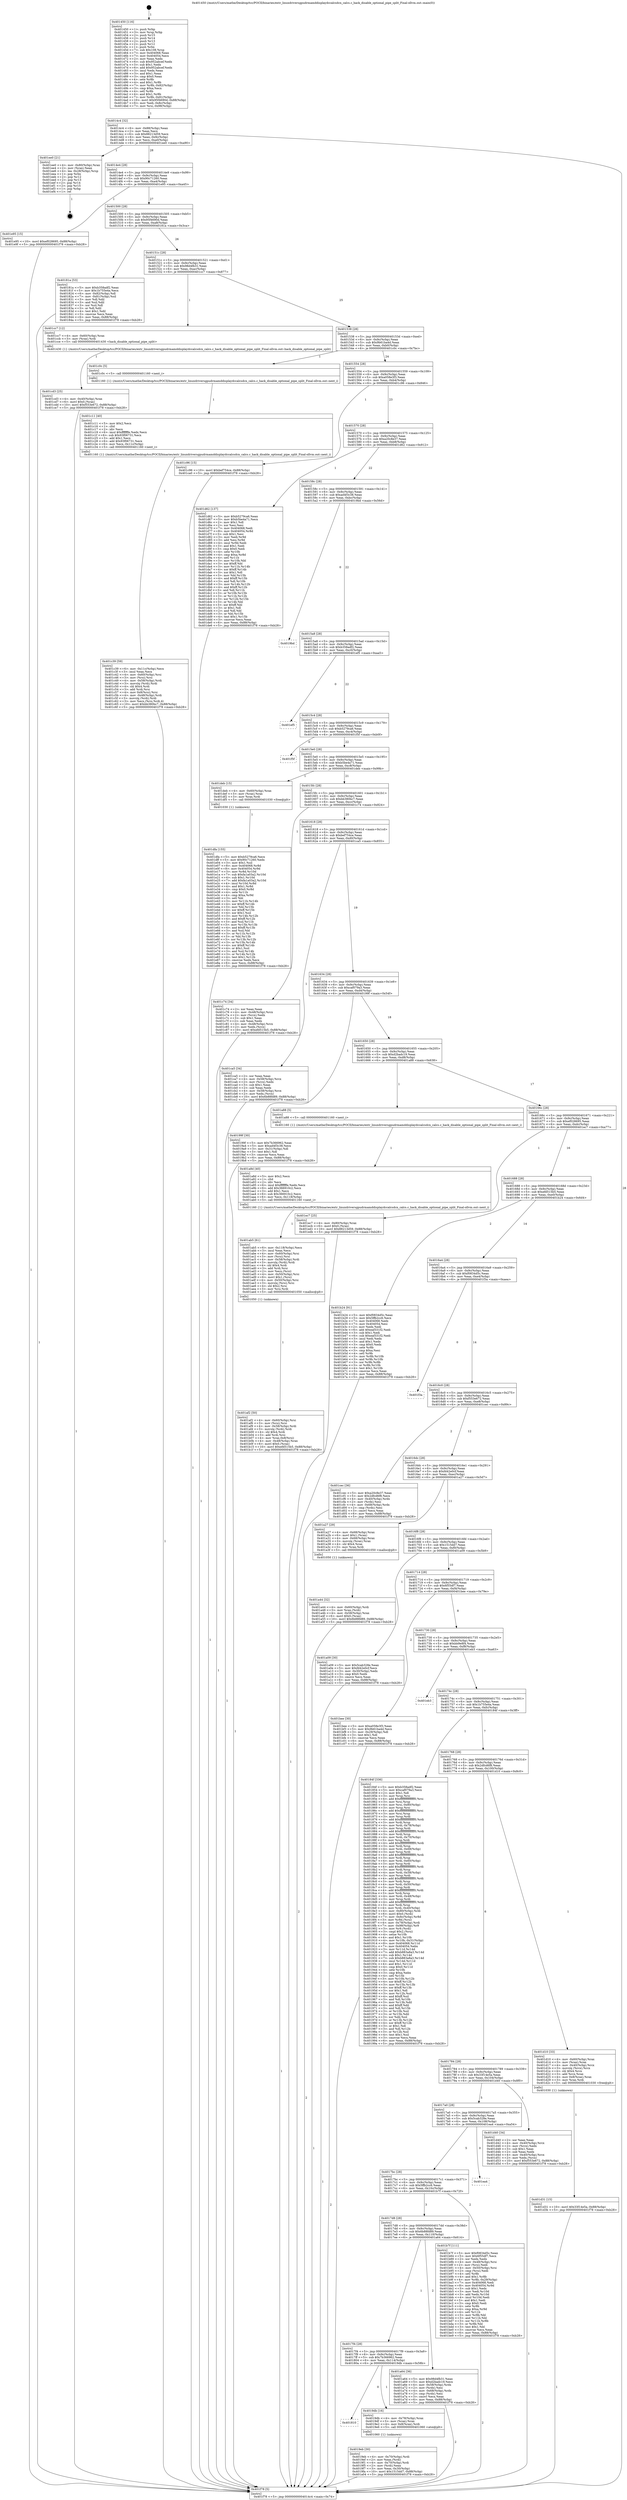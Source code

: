 digraph "0x401450" {
  label = "0x401450 (/mnt/c/Users/mathe/Desktop/tcc/POCII/binaries/extr_linuxdriversgpudrmamddisplaydccalcsdcn_calcs.c_hack_disable_optional_pipe_split_Final-ollvm.out::main(0))"
  labelloc = "t"
  node[shape=record]

  Entry [label="",width=0.3,height=0.3,shape=circle,fillcolor=black,style=filled]
  "0x4014c4" [label="{
     0x4014c4 [32]\l
     | [instrs]\l
     &nbsp;&nbsp;0x4014c4 \<+6\>: mov -0x88(%rbp),%eax\l
     &nbsp;&nbsp;0x4014ca \<+2\>: mov %eax,%ecx\l
     &nbsp;&nbsp;0x4014cc \<+6\>: sub $0x88213d59,%ecx\l
     &nbsp;&nbsp;0x4014d2 \<+6\>: mov %eax,-0x9c(%rbp)\l
     &nbsp;&nbsp;0x4014d8 \<+6\>: mov %ecx,-0xa0(%rbp)\l
     &nbsp;&nbsp;0x4014de \<+6\>: je 0000000000401ee0 \<main+0xa90\>\l
  }"]
  "0x401ee0" [label="{
     0x401ee0 [21]\l
     | [instrs]\l
     &nbsp;&nbsp;0x401ee0 \<+4\>: mov -0x80(%rbp),%rax\l
     &nbsp;&nbsp;0x401ee4 \<+2\>: mov (%rax),%eax\l
     &nbsp;&nbsp;0x401ee6 \<+4\>: lea -0x28(%rbp),%rsp\l
     &nbsp;&nbsp;0x401eea \<+1\>: pop %rbx\l
     &nbsp;&nbsp;0x401eeb \<+2\>: pop %r12\l
     &nbsp;&nbsp;0x401eed \<+2\>: pop %r13\l
     &nbsp;&nbsp;0x401eef \<+2\>: pop %r14\l
     &nbsp;&nbsp;0x401ef1 \<+2\>: pop %r15\l
     &nbsp;&nbsp;0x401ef3 \<+1\>: pop %rbp\l
     &nbsp;&nbsp;0x401ef4 \<+1\>: ret\l
  }"]
  "0x4014e4" [label="{
     0x4014e4 [28]\l
     | [instrs]\l
     &nbsp;&nbsp;0x4014e4 \<+5\>: jmp 00000000004014e9 \<main+0x99\>\l
     &nbsp;&nbsp;0x4014e9 \<+6\>: mov -0x9c(%rbp),%eax\l
     &nbsp;&nbsp;0x4014ef \<+5\>: sub $0x90c71260,%eax\l
     &nbsp;&nbsp;0x4014f4 \<+6\>: mov %eax,-0xa4(%rbp)\l
     &nbsp;&nbsp;0x4014fa \<+6\>: je 0000000000401e95 \<main+0xa45\>\l
  }"]
  Exit [label="",width=0.3,height=0.3,shape=circle,fillcolor=black,style=filled,peripheries=2]
  "0x401e95" [label="{
     0x401e95 [15]\l
     | [instrs]\l
     &nbsp;&nbsp;0x401e95 \<+10\>: movl $0xef028695,-0x88(%rbp)\l
     &nbsp;&nbsp;0x401e9f \<+5\>: jmp 0000000000401f78 \<main+0xb28\>\l
  }"]
  "0x401500" [label="{
     0x401500 [28]\l
     | [instrs]\l
     &nbsp;&nbsp;0x401500 \<+5\>: jmp 0000000000401505 \<main+0xb5\>\l
     &nbsp;&nbsp;0x401505 \<+6\>: mov -0x9c(%rbp),%eax\l
     &nbsp;&nbsp;0x40150b \<+5\>: sub $0x95f4690d,%eax\l
     &nbsp;&nbsp;0x401510 \<+6\>: mov %eax,-0xa8(%rbp)\l
     &nbsp;&nbsp;0x401516 \<+6\>: je 000000000040181a \<main+0x3ca\>\l
  }"]
  "0x401dfa" [label="{
     0x401dfa [155]\l
     | [instrs]\l
     &nbsp;&nbsp;0x401dfa \<+5\>: mov $0xb5279ca6,%ecx\l
     &nbsp;&nbsp;0x401dff \<+5\>: mov $0x90c71260,%edx\l
     &nbsp;&nbsp;0x401e04 \<+3\>: mov $0x1,%sil\l
     &nbsp;&nbsp;0x401e07 \<+8\>: mov 0x404068,%r8d\l
     &nbsp;&nbsp;0x401e0f \<+8\>: mov 0x404054,%r9d\l
     &nbsp;&nbsp;0x401e17 \<+3\>: mov %r8d,%r10d\l
     &nbsp;&nbsp;0x401e1a \<+7\>: sub $0xfa1a03a2,%r10d\l
     &nbsp;&nbsp;0x401e21 \<+4\>: sub $0x1,%r10d\l
     &nbsp;&nbsp;0x401e25 \<+7\>: add $0xfa1a03a2,%r10d\l
     &nbsp;&nbsp;0x401e2c \<+4\>: imul %r10d,%r8d\l
     &nbsp;&nbsp;0x401e30 \<+4\>: and $0x1,%r8d\l
     &nbsp;&nbsp;0x401e34 \<+4\>: cmp $0x0,%r8d\l
     &nbsp;&nbsp;0x401e38 \<+4\>: sete %r11b\l
     &nbsp;&nbsp;0x401e3c \<+4\>: cmp $0xa,%r9d\l
     &nbsp;&nbsp;0x401e40 \<+3\>: setl %bl\l
     &nbsp;&nbsp;0x401e43 \<+3\>: mov %r11b,%r14b\l
     &nbsp;&nbsp;0x401e46 \<+4\>: xor $0xff,%r14b\l
     &nbsp;&nbsp;0x401e4a \<+3\>: mov %bl,%r15b\l
     &nbsp;&nbsp;0x401e4d \<+4\>: xor $0xff,%r15b\l
     &nbsp;&nbsp;0x401e51 \<+4\>: xor $0x1,%sil\l
     &nbsp;&nbsp;0x401e55 \<+3\>: mov %r14b,%r12b\l
     &nbsp;&nbsp;0x401e58 \<+4\>: and $0xff,%r12b\l
     &nbsp;&nbsp;0x401e5c \<+3\>: and %sil,%r11b\l
     &nbsp;&nbsp;0x401e5f \<+3\>: mov %r15b,%r13b\l
     &nbsp;&nbsp;0x401e62 \<+4\>: and $0xff,%r13b\l
     &nbsp;&nbsp;0x401e66 \<+3\>: and %sil,%bl\l
     &nbsp;&nbsp;0x401e69 \<+3\>: or %r11b,%r12b\l
     &nbsp;&nbsp;0x401e6c \<+3\>: or %bl,%r13b\l
     &nbsp;&nbsp;0x401e6f \<+3\>: xor %r13b,%r12b\l
     &nbsp;&nbsp;0x401e72 \<+3\>: or %r15b,%r14b\l
     &nbsp;&nbsp;0x401e75 \<+4\>: xor $0xff,%r14b\l
     &nbsp;&nbsp;0x401e79 \<+4\>: or $0x1,%sil\l
     &nbsp;&nbsp;0x401e7d \<+3\>: and %sil,%r14b\l
     &nbsp;&nbsp;0x401e80 \<+3\>: or %r14b,%r12b\l
     &nbsp;&nbsp;0x401e83 \<+4\>: test $0x1,%r12b\l
     &nbsp;&nbsp;0x401e87 \<+3\>: cmovne %edx,%ecx\l
     &nbsp;&nbsp;0x401e8a \<+6\>: mov %ecx,-0x88(%rbp)\l
     &nbsp;&nbsp;0x401e90 \<+5\>: jmp 0000000000401f78 \<main+0xb28\>\l
  }"]
  "0x40181a" [label="{
     0x40181a [53]\l
     | [instrs]\l
     &nbsp;&nbsp;0x40181a \<+5\>: mov $0xb358adf2,%eax\l
     &nbsp;&nbsp;0x40181f \<+5\>: mov $0x1b755e4a,%ecx\l
     &nbsp;&nbsp;0x401824 \<+6\>: mov -0x82(%rbp),%dl\l
     &nbsp;&nbsp;0x40182a \<+7\>: mov -0x81(%rbp),%sil\l
     &nbsp;&nbsp;0x401831 \<+3\>: mov %dl,%dil\l
     &nbsp;&nbsp;0x401834 \<+3\>: and %sil,%dil\l
     &nbsp;&nbsp;0x401837 \<+3\>: xor %sil,%dl\l
     &nbsp;&nbsp;0x40183a \<+3\>: or %dl,%dil\l
     &nbsp;&nbsp;0x40183d \<+4\>: test $0x1,%dil\l
     &nbsp;&nbsp;0x401841 \<+3\>: cmovne %ecx,%eax\l
     &nbsp;&nbsp;0x401844 \<+6\>: mov %eax,-0x88(%rbp)\l
     &nbsp;&nbsp;0x40184a \<+5\>: jmp 0000000000401f78 \<main+0xb28\>\l
  }"]
  "0x40151c" [label="{
     0x40151c [28]\l
     | [instrs]\l
     &nbsp;&nbsp;0x40151c \<+5\>: jmp 0000000000401521 \<main+0xd1\>\l
     &nbsp;&nbsp;0x401521 \<+6\>: mov -0x9c(%rbp),%eax\l
     &nbsp;&nbsp;0x401527 \<+5\>: sub $0x98d4fb31,%eax\l
     &nbsp;&nbsp;0x40152c \<+6\>: mov %eax,-0xac(%rbp)\l
     &nbsp;&nbsp;0x401532 \<+6\>: je 0000000000401cc7 \<main+0x877\>\l
  }"]
  "0x401f78" [label="{
     0x401f78 [5]\l
     | [instrs]\l
     &nbsp;&nbsp;0x401f78 \<+5\>: jmp 00000000004014c4 \<main+0x74\>\l
  }"]
  "0x401450" [label="{
     0x401450 [116]\l
     | [instrs]\l
     &nbsp;&nbsp;0x401450 \<+1\>: push %rbp\l
     &nbsp;&nbsp;0x401451 \<+3\>: mov %rsp,%rbp\l
     &nbsp;&nbsp;0x401454 \<+2\>: push %r15\l
     &nbsp;&nbsp;0x401456 \<+2\>: push %r14\l
     &nbsp;&nbsp;0x401458 \<+2\>: push %r13\l
     &nbsp;&nbsp;0x40145a \<+2\>: push %r12\l
     &nbsp;&nbsp;0x40145c \<+1\>: push %rbx\l
     &nbsp;&nbsp;0x40145d \<+7\>: sub $0x108,%rsp\l
     &nbsp;&nbsp;0x401464 \<+7\>: mov 0x404068,%eax\l
     &nbsp;&nbsp;0x40146b \<+7\>: mov 0x404054,%ecx\l
     &nbsp;&nbsp;0x401472 \<+2\>: mov %eax,%edx\l
     &nbsp;&nbsp;0x401474 \<+6\>: sub $0x952abcef,%edx\l
     &nbsp;&nbsp;0x40147a \<+3\>: sub $0x1,%edx\l
     &nbsp;&nbsp;0x40147d \<+6\>: add $0x952abcef,%edx\l
     &nbsp;&nbsp;0x401483 \<+3\>: imul %edx,%eax\l
     &nbsp;&nbsp;0x401486 \<+3\>: and $0x1,%eax\l
     &nbsp;&nbsp;0x401489 \<+3\>: cmp $0x0,%eax\l
     &nbsp;&nbsp;0x40148c \<+4\>: sete %r8b\l
     &nbsp;&nbsp;0x401490 \<+4\>: and $0x1,%r8b\l
     &nbsp;&nbsp;0x401494 \<+7\>: mov %r8b,-0x82(%rbp)\l
     &nbsp;&nbsp;0x40149b \<+3\>: cmp $0xa,%ecx\l
     &nbsp;&nbsp;0x40149e \<+4\>: setl %r8b\l
     &nbsp;&nbsp;0x4014a2 \<+4\>: and $0x1,%r8b\l
     &nbsp;&nbsp;0x4014a6 \<+7\>: mov %r8b,-0x81(%rbp)\l
     &nbsp;&nbsp;0x4014ad \<+10\>: movl $0x95f4690d,-0x88(%rbp)\l
     &nbsp;&nbsp;0x4014b7 \<+6\>: mov %edi,-0x8c(%rbp)\l
     &nbsp;&nbsp;0x4014bd \<+7\>: mov %rsi,-0x98(%rbp)\l
  }"]
  "0x401d31" [label="{
     0x401d31 [15]\l
     | [instrs]\l
     &nbsp;&nbsp;0x401d31 \<+10\>: movl $0x33f14e5a,-0x88(%rbp)\l
     &nbsp;&nbsp;0x401d3b \<+5\>: jmp 0000000000401f78 \<main+0xb28\>\l
  }"]
  "0x401cc7" [label="{
     0x401cc7 [12]\l
     | [instrs]\l
     &nbsp;&nbsp;0x401cc7 \<+4\>: mov -0x60(%rbp),%rax\l
     &nbsp;&nbsp;0x401ccb \<+3\>: mov (%rax),%rdi\l
     &nbsp;&nbsp;0x401cce \<+5\>: call 0000000000401430 \<hack_disable_optional_pipe_split\>\l
     | [calls]\l
     &nbsp;&nbsp;0x401430 \{1\} (/mnt/c/Users/mathe/Desktop/tcc/POCII/binaries/extr_linuxdriversgpudrmamddisplaydccalcsdcn_calcs.c_hack_disable_optional_pipe_split_Final-ollvm.out::hack_disable_optional_pipe_split)\l
  }"]
  "0x401538" [label="{
     0x401538 [28]\l
     | [instrs]\l
     &nbsp;&nbsp;0x401538 \<+5\>: jmp 000000000040153d \<main+0xed\>\l
     &nbsp;&nbsp;0x40153d \<+6\>: mov -0x9c(%rbp),%eax\l
     &nbsp;&nbsp;0x401543 \<+5\>: sub $0x9b61ba4d,%eax\l
     &nbsp;&nbsp;0x401548 \<+6\>: mov %eax,-0xb0(%rbp)\l
     &nbsp;&nbsp;0x40154e \<+6\>: je 0000000000401c0c \<main+0x7bc\>\l
  }"]
  "0x401cd3" [label="{
     0x401cd3 [25]\l
     | [instrs]\l
     &nbsp;&nbsp;0x401cd3 \<+4\>: mov -0x40(%rbp),%rax\l
     &nbsp;&nbsp;0x401cd7 \<+6\>: movl $0x0,(%rax)\l
     &nbsp;&nbsp;0x401cdd \<+10\>: movl $0xf553e672,-0x88(%rbp)\l
     &nbsp;&nbsp;0x401ce7 \<+5\>: jmp 0000000000401f78 \<main+0xb28\>\l
  }"]
  "0x401c0c" [label="{
     0x401c0c [5]\l
     | [instrs]\l
     &nbsp;&nbsp;0x401c0c \<+5\>: call 0000000000401160 \<next_i\>\l
     | [calls]\l
     &nbsp;&nbsp;0x401160 \{1\} (/mnt/c/Users/mathe/Desktop/tcc/POCII/binaries/extr_linuxdriversgpudrmamddisplaydccalcsdcn_calcs.c_hack_disable_optional_pipe_split_Final-ollvm.out::next_i)\l
  }"]
  "0x401554" [label="{
     0x401554 [28]\l
     | [instrs]\l
     &nbsp;&nbsp;0x401554 \<+5\>: jmp 0000000000401559 \<main+0x109\>\l
     &nbsp;&nbsp;0x401559 \<+6\>: mov -0x9c(%rbp),%eax\l
     &nbsp;&nbsp;0x40155f \<+5\>: sub $0xa058e3f3,%eax\l
     &nbsp;&nbsp;0x401564 \<+6\>: mov %eax,-0xb4(%rbp)\l
     &nbsp;&nbsp;0x40156a \<+6\>: je 0000000000401c96 \<main+0x846\>\l
  }"]
  "0x401c39" [label="{
     0x401c39 [59]\l
     | [instrs]\l
     &nbsp;&nbsp;0x401c39 \<+6\>: mov -0x11c(%rbp),%ecx\l
     &nbsp;&nbsp;0x401c3f \<+3\>: imul %eax,%ecx\l
     &nbsp;&nbsp;0x401c42 \<+4\>: mov -0x60(%rbp),%rsi\l
     &nbsp;&nbsp;0x401c46 \<+3\>: mov (%rsi),%rsi\l
     &nbsp;&nbsp;0x401c49 \<+4\>: mov -0x58(%rbp),%rdi\l
     &nbsp;&nbsp;0x401c4d \<+3\>: movslq (%rdi),%rdi\l
     &nbsp;&nbsp;0x401c50 \<+4\>: shl $0x4,%rdi\l
     &nbsp;&nbsp;0x401c54 \<+3\>: add %rdi,%rsi\l
     &nbsp;&nbsp;0x401c57 \<+4\>: mov 0x8(%rsi),%rsi\l
     &nbsp;&nbsp;0x401c5b \<+4\>: mov -0x48(%rbp),%rdi\l
     &nbsp;&nbsp;0x401c5f \<+3\>: movslq (%rdi),%rdi\l
     &nbsp;&nbsp;0x401c62 \<+3\>: mov %ecx,(%rsi,%rdi,4)\l
     &nbsp;&nbsp;0x401c65 \<+10\>: movl $0xbb380bc7,-0x88(%rbp)\l
     &nbsp;&nbsp;0x401c6f \<+5\>: jmp 0000000000401f78 \<main+0xb28\>\l
  }"]
  "0x401c96" [label="{
     0x401c96 [15]\l
     | [instrs]\l
     &nbsp;&nbsp;0x401c96 \<+10\>: movl $0xbef754ce,-0x88(%rbp)\l
     &nbsp;&nbsp;0x401ca0 \<+5\>: jmp 0000000000401f78 \<main+0xb28\>\l
  }"]
  "0x401570" [label="{
     0x401570 [28]\l
     | [instrs]\l
     &nbsp;&nbsp;0x401570 \<+5\>: jmp 0000000000401575 \<main+0x125\>\l
     &nbsp;&nbsp;0x401575 \<+6\>: mov -0x9c(%rbp),%eax\l
     &nbsp;&nbsp;0x40157b \<+5\>: sub $0xa20c8e37,%eax\l
     &nbsp;&nbsp;0x401580 \<+6\>: mov %eax,-0xb8(%rbp)\l
     &nbsp;&nbsp;0x401586 \<+6\>: je 0000000000401d62 \<main+0x912\>\l
  }"]
  "0x401c11" [label="{
     0x401c11 [40]\l
     | [instrs]\l
     &nbsp;&nbsp;0x401c11 \<+5\>: mov $0x2,%ecx\l
     &nbsp;&nbsp;0x401c16 \<+1\>: cltd\l
     &nbsp;&nbsp;0x401c17 \<+2\>: idiv %ecx\l
     &nbsp;&nbsp;0x401c19 \<+6\>: imul $0xfffffffe,%edx,%ecx\l
     &nbsp;&nbsp;0x401c1f \<+6\>: sub $0x93f06731,%ecx\l
     &nbsp;&nbsp;0x401c25 \<+3\>: add $0x1,%ecx\l
     &nbsp;&nbsp;0x401c28 \<+6\>: add $0x93f06731,%ecx\l
     &nbsp;&nbsp;0x401c2e \<+6\>: mov %ecx,-0x11c(%rbp)\l
     &nbsp;&nbsp;0x401c34 \<+5\>: call 0000000000401160 \<next_i\>\l
     | [calls]\l
     &nbsp;&nbsp;0x401160 \{1\} (/mnt/c/Users/mathe/Desktop/tcc/POCII/binaries/extr_linuxdriversgpudrmamddisplaydccalcsdcn_calcs.c_hack_disable_optional_pipe_split_Final-ollvm.out::next_i)\l
  }"]
  "0x401d62" [label="{
     0x401d62 [137]\l
     | [instrs]\l
     &nbsp;&nbsp;0x401d62 \<+5\>: mov $0xb5279ca6,%eax\l
     &nbsp;&nbsp;0x401d67 \<+5\>: mov $0xb5be4a71,%ecx\l
     &nbsp;&nbsp;0x401d6c \<+2\>: mov $0x1,%dl\l
     &nbsp;&nbsp;0x401d6e \<+2\>: xor %esi,%esi\l
     &nbsp;&nbsp;0x401d70 \<+7\>: mov 0x404068,%edi\l
     &nbsp;&nbsp;0x401d77 \<+8\>: mov 0x404054,%r8d\l
     &nbsp;&nbsp;0x401d7f \<+3\>: sub $0x1,%esi\l
     &nbsp;&nbsp;0x401d82 \<+3\>: mov %edi,%r9d\l
     &nbsp;&nbsp;0x401d85 \<+3\>: add %esi,%r9d\l
     &nbsp;&nbsp;0x401d88 \<+4\>: imul %r9d,%edi\l
     &nbsp;&nbsp;0x401d8c \<+3\>: and $0x1,%edi\l
     &nbsp;&nbsp;0x401d8f \<+3\>: cmp $0x0,%edi\l
     &nbsp;&nbsp;0x401d92 \<+4\>: sete %r10b\l
     &nbsp;&nbsp;0x401d96 \<+4\>: cmp $0xa,%r8d\l
     &nbsp;&nbsp;0x401d9a \<+4\>: setl %r11b\l
     &nbsp;&nbsp;0x401d9e \<+3\>: mov %r10b,%bl\l
     &nbsp;&nbsp;0x401da1 \<+3\>: xor $0xff,%bl\l
     &nbsp;&nbsp;0x401da4 \<+3\>: mov %r11b,%r14b\l
     &nbsp;&nbsp;0x401da7 \<+4\>: xor $0xff,%r14b\l
     &nbsp;&nbsp;0x401dab \<+3\>: xor $0x1,%dl\l
     &nbsp;&nbsp;0x401dae \<+3\>: mov %bl,%r15b\l
     &nbsp;&nbsp;0x401db1 \<+4\>: and $0xff,%r15b\l
     &nbsp;&nbsp;0x401db5 \<+3\>: and %dl,%r10b\l
     &nbsp;&nbsp;0x401db8 \<+3\>: mov %r14b,%r12b\l
     &nbsp;&nbsp;0x401dbb \<+4\>: and $0xff,%r12b\l
     &nbsp;&nbsp;0x401dbf \<+3\>: and %dl,%r11b\l
     &nbsp;&nbsp;0x401dc2 \<+3\>: or %r10b,%r15b\l
     &nbsp;&nbsp;0x401dc5 \<+3\>: or %r11b,%r12b\l
     &nbsp;&nbsp;0x401dc8 \<+3\>: xor %r12b,%r15b\l
     &nbsp;&nbsp;0x401dcb \<+3\>: or %r14b,%bl\l
     &nbsp;&nbsp;0x401dce \<+3\>: xor $0xff,%bl\l
     &nbsp;&nbsp;0x401dd1 \<+3\>: or $0x1,%dl\l
     &nbsp;&nbsp;0x401dd4 \<+2\>: and %dl,%bl\l
     &nbsp;&nbsp;0x401dd6 \<+3\>: or %bl,%r15b\l
     &nbsp;&nbsp;0x401dd9 \<+4\>: test $0x1,%r15b\l
     &nbsp;&nbsp;0x401ddd \<+3\>: cmovne %ecx,%eax\l
     &nbsp;&nbsp;0x401de0 \<+6\>: mov %eax,-0x88(%rbp)\l
     &nbsp;&nbsp;0x401de6 \<+5\>: jmp 0000000000401f78 \<main+0xb28\>\l
  }"]
  "0x40158c" [label="{
     0x40158c [28]\l
     | [instrs]\l
     &nbsp;&nbsp;0x40158c \<+5\>: jmp 0000000000401591 \<main+0x141\>\l
     &nbsp;&nbsp;0x401591 \<+6\>: mov -0x9c(%rbp),%eax\l
     &nbsp;&nbsp;0x401597 \<+5\>: sub $0xad4f3c38,%eax\l
     &nbsp;&nbsp;0x40159c \<+6\>: mov %eax,-0xbc(%rbp)\l
     &nbsp;&nbsp;0x4015a2 \<+6\>: je 00000000004019bd \<main+0x56d\>\l
  }"]
  "0x401af2" [label="{
     0x401af2 [50]\l
     | [instrs]\l
     &nbsp;&nbsp;0x401af2 \<+4\>: mov -0x60(%rbp),%rsi\l
     &nbsp;&nbsp;0x401af6 \<+3\>: mov (%rsi),%rsi\l
     &nbsp;&nbsp;0x401af9 \<+4\>: mov -0x58(%rbp),%rdi\l
     &nbsp;&nbsp;0x401afd \<+3\>: movslq (%rdi),%rdi\l
     &nbsp;&nbsp;0x401b00 \<+4\>: shl $0x4,%rdi\l
     &nbsp;&nbsp;0x401b04 \<+3\>: add %rdi,%rsi\l
     &nbsp;&nbsp;0x401b07 \<+4\>: mov %rax,0x8(%rsi)\l
     &nbsp;&nbsp;0x401b0b \<+4\>: mov -0x48(%rbp),%rax\l
     &nbsp;&nbsp;0x401b0f \<+6\>: movl $0x0,(%rax)\l
     &nbsp;&nbsp;0x401b15 \<+10\>: movl $0xefd515b5,-0x88(%rbp)\l
     &nbsp;&nbsp;0x401b1f \<+5\>: jmp 0000000000401f78 \<main+0xb28\>\l
  }"]
  "0x4019bd" [label="{
     0x4019bd\l
  }", style=dashed]
  "0x4015a8" [label="{
     0x4015a8 [28]\l
     | [instrs]\l
     &nbsp;&nbsp;0x4015a8 \<+5\>: jmp 00000000004015ad \<main+0x15d\>\l
     &nbsp;&nbsp;0x4015ad \<+6\>: mov -0x9c(%rbp),%eax\l
     &nbsp;&nbsp;0x4015b3 \<+5\>: sub $0xb358adf2,%eax\l
     &nbsp;&nbsp;0x4015b8 \<+6\>: mov %eax,-0xc0(%rbp)\l
     &nbsp;&nbsp;0x4015be \<+6\>: je 0000000000401ef5 \<main+0xaa5\>\l
  }"]
  "0x401ab5" [label="{
     0x401ab5 [61]\l
     | [instrs]\l
     &nbsp;&nbsp;0x401ab5 \<+6\>: mov -0x118(%rbp),%ecx\l
     &nbsp;&nbsp;0x401abb \<+3\>: imul %eax,%ecx\l
     &nbsp;&nbsp;0x401abe \<+4\>: mov -0x60(%rbp),%rsi\l
     &nbsp;&nbsp;0x401ac2 \<+3\>: mov (%rsi),%rsi\l
     &nbsp;&nbsp;0x401ac5 \<+4\>: mov -0x58(%rbp),%rdi\l
     &nbsp;&nbsp;0x401ac9 \<+3\>: movslq (%rdi),%rdi\l
     &nbsp;&nbsp;0x401acc \<+4\>: shl $0x4,%rdi\l
     &nbsp;&nbsp;0x401ad0 \<+3\>: add %rdi,%rsi\l
     &nbsp;&nbsp;0x401ad3 \<+2\>: mov %ecx,(%rsi)\l
     &nbsp;&nbsp;0x401ad5 \<+4\>: mov -0x50(%rbp),%rsi\l
     &nbsp;&nbsp;0x401ad9 \<+6\>: movl $0x1,(%rsi)\l
     &nbsp;&nbsp;0x401adf \<+4\>: mov -0x50(%rbp),%rsi\l
     &nbsp;&nbsp;0x401ae3 \<+3\>: movslq (%rsi),%rsi\l
     &nbsp;&nbsp;0x401ae6 \<+4\>: shl $0x2,%rsi\l
     &nbsp;&nbsp;0x401aea \<+3\>: mov %rsi,%rdi\l
     &nbsp;&nbsp;0x401aed \<+5\>: call 0000000000401050 \<malloc@plt\>\l
     | [calls]\l
     &nbsp;&nbsp;0x401050 \{1\} (unknown)\l
  }"]
  "0x401ef5" [label="{
     0x401ef5\l
  }", style=dashed]
  "0x4015c4" [label="{
     0x4015c4 [28]\l
     | [instrs]\l
     &nbsp;&nbsp;0x4015c4 \<+5\>: jmp 00000000004015c9 \<main+0x179\>\l
     &nbsp;&nbsp;0x4015c9 \<+6\>: mov -0x9c(%rbp),%eax\l
     &nbsp;&nbsp;0x4015cf \<+5\>: sub $0xb5279ca6,%eax\l
     &nbsp;&nbsp;0x4015d4 \<+6\>: mov %eax,-0xc4(%rbp)\l
     &nbsp;&nbsp;0x4015da \<+6\>: je 0000000000401f5f \<main+0xb0f\>\l
  }"]
  "0x401a8d" [label="{
     0x401a8d [40]\l
     | [instrs]\l
     &nbsp;&nbsp;0x401a8d \<+5\>: mov $0x2,%ecx\l
     &nbsp;&nbsp;0x401a92 \<+1\>: cltd\l
     &nbsp;&nbsp;0x401a93 \<+2\>: idiv %ecx\l
     &nbsp;&nbsp;0x401a95 \<+6\>: imul $0xfffffffe,%edx,%ecx\l
     &nbsp;&nbsp;0x401a9b \<+6\>: add $0x366910c2,%ecx\l
     &nbsp;&nbsp;0x401aa1 \<+3\>: add $0x1,%ecx\l
     &nbsp;&nbsp;0x401aa4 \<+6\>: sub $0x366910c2,%ecx\l
     &nbsp;&nbsp;0x401aaa \<+6\>: mov %ecx,-0x118(%rbp)\l
     &nbsp;&nbsp;0x401ab0 \<+5\>: call 0000000000401160 \<next_i\>\l
     | [calls]\l
     &nbsp;&nbsp;0x401160 \{1\} (/mnt/c/Users/mathe/Desktop/tcc/POCII/binaries/extr_linuxdriversgpudrmamddisplaydccalcsdcn_calcs.c_hack_disable_optional_pipe_split_Final-ollvm.out::next_i)\l
  }"]
  "0x401f5f" [label="{
     0x401f5f\l
  }", style=dashed]
  "0x4015e0" [label="{
     0x4015e0 [28]\l
     | [instrs]\l
     &nbsp;&nbsp;0x4015e0 \<+5\>: jmp 00000000004015e5 \<main+0x195\>\l
     &nbsp;&nbsp;0x4015e5 \<+6\>: mov -0x9c(%rbp),%eax\l
     &nbsp;&nbsp;0x4015eb \<+5\>: sub $0xb5be4a71,%eax\l
     &nbsp;&nbsp;0x4015f0 \<+6\>: mov %eax,-0xc8(%rbp)\l
     &nbsp;&nbsp;0x4015f6 \<+6\>: je 0000000000401deb \<main+0x99b\>\l
  }"]
  "0x401a44" [label="{
     0x401a44 [32]\l
     | [instrs]\l
     &nbsp;&nbsp;0x401a44 \<+4\>: mov -0x60(%rbp),%rdi\l
     &nbsp;&nbsp;0x401a48 \<+3\>: mov %rax,(%rdi)\l
     &nbsp;&nbsp;0x401a4b \<+4\>: mov -0x58(%rbp),%rax\l
     &nbsp;&nbsp;0x401a4f \<+6\>: movl $0x0,(%rax)\l
     &nbsp;&nbsp;0x401a55 \<+10\>: movl $0x6b88fd89,-0x88(%rbp)\l
     &nbsp;&nbsp;0x401a5f \<+5\>: jmp 0000000000401f78 \<main+0xb28\>\l
  }"]
  "0x401deb" [label="{
     0x401deb [15]\l
     | [instrs]\l
     &nbsp;&nbsp;0x401deb \<+4\>: mov -0x60(%rbp),%rax\l
     &nbsp;&nbsp;0x401def \<+3\>: mov (%rax),%rax\l
     &nbsp;&nbsp;0x401df2 \<+3\>: mov %rax,%rdi\l
     &nbsp;&nbsp;0x401df5 \<+5\>: call 0000000000401030 \<free@plt\>\l
     | [calls]\l
     &nbsp;&nbsp;0x401030 \{1\} (unknown)\l
  }"]
  "0x4015fc" [label="{
     0x4015fc [28]\l
     | [instrs]\l
     &nbsp;&nbsp;0x4015fc \<+5\>: jmp 0000000000401601 \<main+0x1b1\>\l
     &nbsp;&nbsp;0x401601 \<+6\>: mov -0x9c(%rbp),%eax\l
     &nbsp;&nbsp;0x401607 \<+5\>: sub $0xbb380bc7,%eax\l
     &nbsp;&nbsp;0x40160c \<+6\>: mov %eax,-0xcc(%rbp)\l
     &nbsp;&nbsp;0x401612 \<+6\>: je 0000000000401c74 \<main+0x824\>\l
  }"]
  "0x4019eb" [label="{
     0x4019eb [30]\l
     | [instrs]\l
     &nbsp;&nbsp;0x4019eb \<+4\>: mov -0x70(%rbp),%rdi\l
     &nbsp;&nbsp;0x4019ef \<+2\>: mov %eax,(%rdi)\l
     &nbsp;&nbsp;0x4019f1 \<+4\>: mov -0x70(%rbp),%rdi\l
     &nbsp;&nbsp;0x4019f5 \<+2\>: mov (%rdi),%eax\l
     &nbsp;&nbsp;0x4019f7 \<+3\>: mov %eax,-0x30(%rbp)\l
     &nbsp;&nbsp;0x4019fa \<+10\>: movl $0x1515dd7,-0x88(%rbp)\l
     &nbsp;&nbsp;0x401a04 \<+5\>: jmp 0000000000401f78 \<main+0xb28\>\l
  }"]
  "0x401c74" [label="{
     0x401c74 [34]\l
     | [instrs]\l
     &nbsp;&nbsp;0x401c74 \<+2\>: xor %eax,%eax\l
     &nbsp;&nbsp;0x401c76 \<+4\>: mov -0x48(%rbp),%rcx\l
     &nbsp;&nbsp;0x401c7a \<+2\>: mov (%rcx),%edx\l
     &nbsp;&nbsp;0x401c7c \<+3\>: sub $0x1,%eax\l
     &nbsp;&nbsp;0x401c7f \<+2\>: sub %eax,%edx\l
     &nbsp;&nbsp;0x401c81 \<+4\>: mov -0x48(%rbp),%rcx\l
     &nbsp;&nbsp;0x401c85 \<+2\>: mov %edx,(%rcx)\l
     &nbsp;&nbsp;0x401c87 \<+10\>: movl $0xefd515b5,-0x88(%rbp)\l
     &nbsp;&nbsp;0x401c91 \<+5\>: jmp 0000000000401f78 \<main+0xb28\>\l
  }"]
  "0x401618" [label="{
     0x401618 [28]\l
     | [instrs]\l
     &nbsp;&nbsp;0x401618 \<+5\>: jmp 000000000040161d \<main+0x1cd\>\l
     &nbsp;&nbsp;0x40161d \<+6\>: mov -0x9c(%rbp),%eax\l
     &nbsp;&nbsp;0x401623 \<+5\>: sub $0xbef754ce,%eax\l
     &nbsp;&nbsp;0x401628 \<+6\>: mov %eax,-0xd0(%rbp)\l
     &nbsp;&nbsp;0x40162e \<+6\>: je 0000000000401ca5 \<main+0x855\>\l
  }"]
  "0x401810" [label="{
     0x401810\l
  }", style=dashed]
  "0x401ca5" [label="{
     0x401ca5 [34]\l
     | [instrs]\l
     &nbsp;&nbsp;0x401ca5 \<+2\>: xor %eax,%eax\l
     &nbsp;&nbsp;0x401ca7 \<+4\>: mov -0x58(%rbp),%rcx\l
     &nbsp;&nbsp;0x401cab \<+2\>: mov (%rcx),%edx\l
     &nbsp;&nbsp;0x401cad \<+3\>: sub $0x1,%eax\l
     &nbsp;&nbsp;0x401cb0 \<+2\>: sub %eax,%edx\l
     &nbsp;&nbsp;0x401cb2 \<+4\>: mov -0x58(%rbp),%rcx\l
     &nbsp;&nbsp;0x401cb6 \<+2\>: mov %edx,(%rcx)\l
     &nbsp;&nbsp;0x401cb8 \<+10\>: movl $0x6b88fd89,-0x88(%rbp)\l
     &nbsp;&nbsp;0x401cc2 \<+5\>: jmp 0000000000401f78 \<main+0xb28\>\l
  }"]
  "0x401634" [label="{
     0x401634 [28]\l
     | [instrs]\l
     &nbsp;&nbsp;0x401634 \<+5\>: jmp 0000000000401639 \<main+0x1e9\>\l
     &nbsp;&nbsp;0x401639 \<+6\>: mov -0x9c(%rbp),%eax\l
     &nbsp;&nbsp;0x40163f \<+5\>: sub $0xcaf079a3,%eax\l
     &nbsp;&nbsp;0x401644 \<+6\>: mov %eax,-0xd4(%rbp)\l
     &nbsp;&nbsp;0x40164a \<+6\>: je 000000000040199f \<main+0x54f\>\l
  }"]
  "0x4019db" [label="{
     0x4019db [16]\l
     | [instrs]\l
     &nbsp;&nbsp;0x4019db \<+4\>: mov -0x78(%rbp),%rax\l
     &nbsp;&nbsp;0x4019df \<+3\>: mov (%rax),%rax\l
     &nbsp;&nbsp;0x4019e2 \<+4\>: mov 0x8(%rax),%rdi\l
     &nbsp;&nbsp;0x4019e6 \<+5\>: call 0000000000401060 \<atoi@plt\>\l
     | [calls]\l
     &nbsp;&nbsp;0x401060 \{1\} (unknown)\l
  }"]
  "0x40199f" [label="{
     0x40199f [30]\l
     | [instrs]\l
     &nbsp;&nbsp;0x40199f \<+5\>: mov $0x7b366962,%eax\l
     &nbsp;&nbsp;0x4019a4 \<+5\>: mov $0xad4f3c38,%ecx\l
     &nbsp;&nbsp;0x4019a9 \<+3\>: mov -0x31(%rbp),%dl\l
     &nbsp;&nbsp;0x4019ac \<+3\>: test $0x1,%dl\l
     &nbsp;&nbsp;0x4019af \<+3\>: cmovne %ecx,%eax\l
     &nbsp;&nbsp;0x4019b2 \<+6\>: mov %eax,-0x88(%rbp)\l
     &nbsp;&nbsp;0x4019b8 \<+5\>: jmp 0000000000401f78 \<main+0xb28\>\l
  }"]
  "0x401650" [label="{
     0x401650 [28]\l
     | [instrs]\l
     &nbsp;&nbsp;0x401650 \<+5\>: jmp 0000000000401655 \<main+0x205\>\l
     &nbsp;&nbsp;0x401655 \<+6\>: mov -0x9c(%rbp),%eax\l
     &nbsp;&nbsp;0x40165b \<+5\>: sub $0xd2badc19,%eax\l
     &nbsp;&nbsp;0x401660 \<+6\>: mov %eax,-0xd8(%rbp)\l
     &nbsp;&nbsp;0x401666 \<+6\>: je 0000000000401a88 \<main+0x638\>\l
  }"]
  "0x4017f4" [label="{
     0x4017f4 [28]\l
     | [instrs]\l
     &nbsp;&nbsp;0x4017f4 \<+5\>: jmp 00000000004017f9 \<main+0x3a9\>\l
     &nbsp;&nbsp;0x4017f9 \<+6\>: mov -0x9c(%rbp),%eax\l
     &nbsp;&nbsp;0x4017ff \<+5\>: sub $0x7b366962,%eax\l
     &nbsp;&nbsp;0x401804 \<+6\>: mov %eax,-0x114(%rbp)\l
     &nbsp;&nbsp;0x40180a \<+6\>: je 00000000004019db \<main+0x58b\>\l
  }"]
  "0x401a88" [label="{
     0x401a88 [5]\l
     | [instrs]\l
     &nbsp;&nbsp;0x401a88 \<+5\>: call 0000000000401160 \<next_i\>\l
     | [calls]\l
     &nbsp;&nbsp;0x401160 \{1\} (/mnt/c/Users/mathe/Desktop/tcc/POCII/binaries/extr_linuxdriversgpudrmamddisplaydccalcsdcn_calcs.c_hack_disable_optional_pipe_split_Final-ollvm.out::next_i)\l
  }"]
  "0x40166c" [label="{
     0x40166c [28]\l
     | [instrs]\l
     &nbsp;&nbsp;0x40166c \<+5\>: jmp 0000000000401671 \<main+0x221\>\l
     &nbsp;&nbsp;0x401671 \<+6\>: mov -0x9c(%rbp),%eax\l
     &nbsp;&nbsp;0x401677 \<+5\>: sub $0xef028695,%eax\l
     &nbsp;&nbsp;0x40167c \<+6\>: mov %eax,-0xdc(%rbp)\l
     &nbsp;&nbsp;0x401682 \<+6\>: je 0000000000401ec7 \<main+0xa77\>\l
  }"]
  "0x401a64" [label="{
     0x401a64 [36]\l
     | [instrs]\l
     &nbsp;&nbsp;0x401a64 \<+5\>: mov $0x98d4fb31,%eax\l
     &nbsp;&nbsp;0x401a69 \<+5\>: mov $0xd2badc19,%ecx\l
     &nbsp;&nbsp;0x401a6e \<+4\>: mov -0x58(%rbp),%rdx\l
     &nbsp;&nbsp;0x401a72 \<+2\>: mov (%rdx),%esi\l
     &nbsp;&nbsp;0x401a74 \<+4\>: mov -0x68(%rbp),%rdx\l
     &nbsp;&nbsp;0x401a78 \<+2\>: cmp (%rdx),%esi\l
     &nbsp;&nbsp;0x401a7a \<+3\>: cmovl %ecx,%eax\l
     &nbsp;&nbsp;0x401a7d \<+6\>: mov %eax,-0x88(%rbp)\l
     &nbsp;&nbsp;0x401a83 \<+5\>: jmp 0000000000401f78 \<main+0xb28\>\l
  }"]
  "0x401ec7" [label="{
     0x401ec7 [25]\l
     | [instrs]\l
     &nbsp;&nbsp;0x401ec7 \<+4\>: mov -0x80(%rbp),%rax\l
     &nbsp;&nbsp;0x401ecb \<+6\>: movl $0x0,(%rax)\l
     &nbsp;&nbsp;0x401ed1 \<+10\>: movl $0x88213d59,-0x88(%rbp)\l
     &nbsp;&nbsp;0x401edb \<+5\>: jmp 0000000000401f78 \<main+0xb28\>\l
  }"]
  "0x401688" [label="{
     0x401688 [28]\l
     | [instrs]\l
     &nbsp;&nbsp;0x401688 \<+5\>: jmp 000000000040168d \<main+0x23d\>\l
     &nbsp;&nbsp;0x40168d \<+6\>: mov -0x9c(%rbp),%eax\l
     &nbsp;&nbsp;0x401693 \<+5\>: sub $0xefd515b5,%eax\l
     &nbsp;&nbsp;0x401698 \<+6\>: mov %eax,-0xe0(%rbp)\l
     &nbsp;&nbsp;0x40169e \<+6\>: je 0000000000401b24 \<main+0x6d4\>\l
  }"]
  "0x4017d8" [label="{
     0x4017d8 [28]\l
     | [instrs]\l
     &nbsp;&nbsp;0x4017d8 \<+5\>: jmp 00000000004017dd \<main+0x38d\>\l
     &nbsp;&nbsp;0x4017dd \<+6\>: mov -0x9c(%rbp),%eax\l
     &nbsp;&nbsp;0x4017e3 \<+5\>: sub $0x6b88fd89,%eax\l
     &nbsp;&nbsp;0x4017e8 \<+6\>: mov %eax,-0x110(%rbp)\l
     &nbsp;&nbsp;0x4017ee \<+6\>: je 0000000000401a64 \<main+0x614\>\l
  }"]
  "0x401b24" [label="{
     0x401b24 [91]\l
     | [instrs]\l
     &nbsp;&nbsp;0x401b24 \<+5\>: mov $0xf0834d5c,%eax\l
     &nbsp;&nbsp;0x401b29 \<+5\>: mov $0x5ffb2cc6,%ecx\l
     &nbsp;&nbsp;0x401b2e \<+7\>: mov 0x404068,%edx\l
     &nbsp;&nbsp;0x401b35 \<+7\>: mov 0x404054,%esi\l
     &nbsp;&nbsp;0x401b3c \<+2\>: mov %edx,%edi\l
     &nbsp;&nbsp;0x401b3e \<+6\>: add $0xeaf331f2,%edi\l
     &nbsp;&nbsp;0x401b44 \<+3\>: sub $0x1,%edi\l
     &nbsp;&nbsp;0x401b47 \<+6\>: sub $0xeaf331f2,%edi\l
     &nbsp;&nbsp;0x401b4d \<+3\>: imul %edi,%edx\l
     &nbsp;&nbsp;0x401b50 \<+3\>: and $0x1,%edx\l
     &nbsp;&nbsp;0x401b53 \<+3\>: cmp $0x0,%edx\l
     &nbsp;&nbsp;0x401b56 \<+4\>: sete %r8b\l
     &nbsp;&nbsp;0x401b5a \<+3\>: cmp $0xa,%esi\l
     &nbsp;&nbsp;0x401b5d \<+4\>: setl %r9b\l
     &nbsp;&nbsp;0x401b61 \<+3\>: mov %r8b,%r10b\l
     &nbsp;&nbsp;0x401b64 \<+3\>: and %r9b,%r10b\l
     &nbsp;&nbsp;0x401b67 \<+3\>: xor %r9b,%r8b\l
     &nbsp;&nbsp;0x401b6a \<+3\>: or %r8b,%r10b\l
     &nbsp;&nbsp;0x401b6d \<+4\>: test $0x1,%r10b\l
     &nbsp;&nbsp;0x401b71 \<+3\>: cmovne %ecx,%eax\l
     &nbsp;&nbsp;0x401b74 \<+6\>: mov %eax,-0x88(%rbp)\l
     &nbsp;&nbsp;0x401b7a \<+5\>: jmp 0000000000401f78 \<main+0xb28\>\l
  }"]
  "0x4016a4" [label="{
     0x4016a4 [28]\l
     | [instrs]\l
     &nbsp;&nbsp;0x4016a4 \<+5\>: jmp 00000000004016a9 \<main+0x259\>\l
     &nbsp;&nbsp;0x4016a9 \<+6\>: mov -0x9c(%rbp),%eax\l
     &nbsp;&nbsp;0x4016af \<+5\>: sub $0xf0834d5c,%eax\l
     &nbsp;&nbsp;0x4016b4 \<+6\>: mov %eax,-0xe4(%rbp)\l
     &nbsp;&nbsp;0x4016ba \<+6\>: je 0000000000401f3a \<main+0xaea\>\l
  }"]
  "0x401b7f" [label="{
     0x401b7f [111]\l
     | [instrs]\l
     &nbsp;&nbsp;0x401b7f \<+5\>: mov $0xf0834d5c,%eax\l
     &nbsp;&nbsp;0x401b84 \<+5\>: mov $0x6f55df7,%ecx\l
     &nbsp;&nbsp;0x401b89 \<+2\>: xor %edx,%edx\l
     &nbsp;&nbsp;0x401b8b \<+4\>: mov -0x48(%rbp),%rsi\l
     &nbsp;&nbsp;0x401b8f \<+2\>: mov (%rsi),%edi\l
     &nbsp;&nbsp;0x401b91 \<+4\>: mov -0x50(%rbp),%rsi\l
     &nbsp;&nbsp;0x401b95 \<+2\>: cmp (%rsi),%edi\l
     &nbsp;&nbsp;0x401b97 \<+4\>: setl %r8b\l
     &nbsp;&nbsp;0x401b9b \<+4\>: and $0x1,%r8b\l
     &nbsp;&nbsp;0x401b9f \<+4\>: mov %r8b,-0x29(%rbp)\l
     &nbsp;&nbsp;0x401ba3 \<+7\>: mov 0x404068,%edi\l
     &nbsp;&nbsp;0x401baa \<+8\>: mov 0x404054,%r9d\l
     &nbsp;&nbsp;0x401bb2 \<+3\>: sub $0x1,%edx\l
     &nbsp;&nbsp;0x401bb5 \<+3\>: mov %edi,%r10d\l
     &nbsp;&nbsp;0x401bb8 \<+3\>: add %edx,%r10d\l
     &nbsp;&nbsp;0x401bbb \<+4\>: imul %r10d,%edi\l
     &nbsp;&nbsp;0x401bbf \<+3\>: and $0x1,%edi\l
     &nbsp;&nbsp;0x401bc2 \<+3\>: cmp $0x0,%edi\l
     &nbsp;&nbsp;0x401bc5 \<+4\>: sete %r8b\l
     &nbsp;&nbsp;0x401bc9 \<+4\>: cmp $0xa,%r9d\l
     &nbsp;&nbsp;0x401bcd \<+4\>: setl %r11b\l
     &nbsp;&nbsp;0x401bd1 \<+3\>: mov %r8b,%bl\l
     &nbsp;&nbsp;0x401bd4 \<+3\>: and %r11b,%bl\l
     &nbsp;&nbsp;0x401bd7 \<+3\>: xor %r11b,%r8b\l
     &nbsp;&nbsp;0x401bda \<+3\>: or %r8b,%bl\l
     &nbsp;&nbsp;0x401bdd \<+3\>: test $0x1,%bl\l
     &nbsp;&nbsp;0x401be0 \<+3\>: cmovne %ecx,%eax\l
     &nbsp;&nbsp;0x401be3 \<+6\>: mov %eax,-0x88(%rbp)\l
     &nbsp;&nbsp;0x401be9 \<+5\>: jmp 0000000000401f78 \<main+0xb28\>\l
  }"]
  "0x401f3a" [label="{
     0x401f3a\l
  }", style=dashed]
  "0x4016c0" [label="{
     0x4016c0 [28]\l
     | [instrs]\l
     &nbsp;&nbsp;0x4016c0 \<+5\>: jmp 00000000004016c5 \<main+0x275\>\l
     &nbsp;&nbsp;0x4016c5 \<+6\>: mov -0x9c(%rbp),%eax\l
     &nbsp;&nbsp;0x4016cb \<+5\>: sub $0xf553e672,%eax\l
     &nbsp;&nbsp;0x4016d0 \<+6\>: mov %eax,-0xe8(%rbp)\l
     &nbsp;&nbsp;0x4016d6 \<+6\>: je 0000000000401cec \<main+0x89c\>\l
  }"]
  "0x4017bc" [label="{
     0x4017bc [28]\l
     | [instrs]\l
     &nbsp;&nbsp;0x4017bc \<+5\>: jmp 00000000004017c1 \<main+0x371\>\l
     &nbsp;&nbsp;0x4017c1 \<+6\>: mov -0x9c(%rbp),%eax\l
     &nbsp;&nbsp;0x4017c7 \<+5\>: sub $0x5ffb2cc6,%eax\l
     &nbsp;&nbsp;0x4017cc \<+6\>: mov %eax,-0x10c(%rbp)\l
     &nbsp;&nbsp;0x4017d2 \<+6\>: je 0000000000401b7f \<main+0x72f\>\l
  }"]
  "0x401cec" [label="{
     0x401cec [36]\l
     | [instrs]\l
     &nbsp;&nbsp;0x401cec \<+5\>: mov $0xa20c8e37,%eax\l
     &nbsp;&nbsp;0x401cf1 \<+5\>: mov $0x2dfcd6f8,%ecx\l
     &nbsp;&nbsp;0x401cf6 \<+4\>: mov -0x40(%rbp),%rdx\l
     &nbsp;&nbsp;0x401cfa \<+2\>: mov (%rdx),%esi\l
     &nbsp;&nbsp;0x401cfc \<+4\>: mov -0x68(%rbp),%rdx\l
     &nbsp;&nbsp;0x401d00 \<+2\>: cmp (%rdx),%esi\l
     &nbsp;&nbsp;0x401d02 \<+3\>: cmovl %ecx,%eax\l
     &nbsp;&nbsp;0x401d05 \<+6\>: mov %eax,-0x88(%rbp)\l
     &nbsp;&nbsp;0x401d0b \<+5\>: jmp 0000000000401f78 \<main+0xb28\>\l
  }"]
  "0x4016dc" [label="{
     0x4016dc [28]\l
     | [instrs]\l
     &nbsp;&nbsp;0x4016dc \<+5\>: jmp 00000000004016e1 \<main+0x291\>\l
     &nbsp;&nbsp;0x4016e1 \<+6\>: mov -0x9c(%rbp),%eax\l
     &nbsp;&nbsp;0x4016e7 \<+5\>: sub $0xfd42e0cf,%eax\l
     &nbsp;&nbsp;0x4016ec \<+6\>: mov %eax,-0xec(%rbp)\l
     &nbsp;&nbsp;0x4016f2 \<+6\>: je 0000000000401a27 \<main+0x5d7\>\l
  }"]
  "0x401ea4" [label="{
     0x401ea4\l
  }", style=dashed]
  "0x401a27" [label="{
     0x401a27 [29]\l
     | [instrs]\l
     &nbsp;&nbsp;0x401a27 \<+4\>: mov -0x68(%rbp),%rax\l
     &nbsp;&nbsp;0x401a2b \<+6\>: movl $0x1,(%rax)\l
     &nbsp;&nbsp;0x401a31 \<+4\>: mov -0x68(%rbp),%rax\l
     &nbsp;&nbsp;0x401a35 \<+3\>: movslq (%rax),%rax\l
     &nbsp;&nbsp;0x401a38 \<+4\>: shl $0x4,%rax\l
     &nbsp;&nbsp;0x401a3c \<+3\>: mov %rax,%rdi\l
     &nbsp;&nbsp;0x401a3f \<+5\>: call 0000000000401050 \<malloc@plt\>\l
     | [calls]\l
     &nbsp;&nbsp;0x401050 \{1\} (unknown)\l
  }"]
  "0x4016f8" [label="{
     0x4016f8 [28]\l
     | [instrs]\l
     &nbsp;&nbsp;0x4016f8 \<+5\>: jmp 00000000004016fd \<main+0x2ad\>\l
     &nbsp;&nbsp;0x4016fd \<+6\>: mov -0x9c(%rbp),%eax\l
     &nbsp;&nbsp;0x401703 \<+5\>: sub $0x1515dd7,%eax\l
     &nbsp;&nbsp;0x401708 \<+6\>: mov %eax,-0xf0(%rbp)\l
     &nbsp;&nbsp;0x40170e \<+6\>: je 0000000000401a09 \<main+0x5b9\>\l
  }"]
  "0x4017a0" [label="{
     0x4017a0 [28]\l
     | [instrs]\l
     &nbsp;&nbsp;0x4017a0 \<+5\>: jmp 00000000004017a5 \<main+0x355\>\l
     &nbsp;&nbsp;0x4017a5 \<+6\>: mov -0x9c(%rbp),%eax\l
     &nbsp;&nbsp;0x4017ab \<+5\>: sub $0x5cab328e,%eax\l
     &nbsp;&nbsp;0x4017b0 \<+6\>: mov %eax,-0x108(%rbp)\l
     &nbsp;&nbsp;0x4017b6 \<+6\>: je 0000000000401ea4 \<main+0xa54\>\l
  }"]
  "0x401a09" [label="{
     0x401a09 [30]\l
     | [instrs]\l
     &nbsp;&nbsp;0x401a09 \<+5\>: mov $0x5cab328e,%eax\l
     &nbsp;&nbsp;0x401a0e \<+5\>: mov $0xfd42e0cf,%ecx\l
     &nbsp;&nbsp;0x401a13 \<+3\>: mov -0x30(%rbp),%edx\l
     &nbsp;&nbsp;0x401a16 \<+3\>: cmp $0x0,%edx\l
     &nbsp;&nbsp;0x401a19 \<+3\>: cmove %ecx,%eax\l
     &nbsp;&nbsp;0x401a1c \<+6\>: mov %eax,-0x88(%rbp)\l
     &nbsp;&nbsp;0x401a22 \<+5\>: jmp 0000000000401f78 \<main+0xb28\>\l
  }"]
  "0x401714" [label="{
     0x401714 [28]\l
     | [instrs]\l
     &nbsp;&nbsp;0x401714 \<+5\>: jmp 0000000000401719 \<main+0x2c9\>\l
     &nbsp;&nbsp;0x401719 \<+6\>: mov -0x9c(%rbp),%eax\l
     &nbsp;&nbsp;0x40171f \<+5\>: sub $0x6f55df7,%eax\l
     &nbsp;&nbsp;0x401724 \<+6\>: mov %eax,-0xf4(%rbp)\l
     &nbsp;&nbsp;0x40172a \<+6\>: je 0000000000401bee \<main+0x79e\>\l
  }"]
  "0x401d40" [label="{
     0x401d40 [34]\l
     | [instrs]\l
     &nbsp;&nbsp;0x401d40 \<+2\>: xor %eax,%eax\l
     &nbsp;&nbsp;0x401d42 \<+4\>: mov -0x40(%rbp),%rcx\l
     &nbsp;&nbsp;0x401d46 \<+2\>: mov (%rcx),%edx\l
     &nbsp;&nbsp;0x401d48 \<+3\>: sub $0x1,%eax\l
     &nbsp;&nbsp;0x401d4b \<+2\>: sub %eax,%edx\l
     &nbsp;&nbsp;0x401d4d \<+4\>: mov -0x40(%rbp),%rcx\l
     &nbsp;&nbsp;0x401d51 \<+2\>: mov %edx,(%rcx)\l
     &nbsp;&nbsp;0x401d53 \<+10\>: movl $0xf553e672,-0x88(%rbp)\l
     &nbsp;&nbsp;0x401d5d \<+5\>: jmp 0000000000401f78 \<main+0xb28\>\l
  }"]
  "0x401bee" [label="{
     0x401bee [30]\l
     | [instrs]\l
     &nbsp;&nbsp;0x401bee \<+5\>: mov $0xa058e3f3,%eax\l
     &nbsp;&nbsp;0x401bf3 \<+5\>: mov $0x9b61ba4d,%ecx\l
     &nbsp;&nbsp;0x401bf8 \<+3\>: mov -0x29(%rbp),%dl\l
     &nbsp;&nbsp;0x401bfb \<+3\>: test $0x1,%dl\l
     &nbsp;&nbsp;0x401bfe \<+3\>: cmovne %ecx,%eax\l
     &nbsp;&nbsp;0x401c01 \<+6\>: mov %eax,-0x88(%rbp)\l
     &nbsp;&nbsp;0x401c07 \<+5\>: jmp 0000000000401f78 \<main+0xb28\>\l
  }"]
  "0x401730" [label="{
     0x401730 [28]\l
     | [instrs]\l
     &nbsp;&nbsp;0x401730 \<+5\>: jmp 0000000000401735 \<main+0x2e5\>\l
     &nbsp;&nbsp;0x401735 \<+6\>: mov -0x9c(%rbp),%eax\l
     &nbsp;&nbsp;0x40173b \<+5\>: sub $0xbb9e8f4,%eax\l
     &nbsp;&nbsp;0x401740 \<+6\>: mov %eax,-0xf8(%rbp)\l
     &nbsp;&nbsp;0x401746 \<+6\>: je 0000000000401eb3 \<main+0xa63\>\l
  }"]
  "0x401784" [label="{
     0x401784 [28]\l
     | [instrs]\l
     &nbsp;&nbsp;0x401784 \<+5\>: jmp 0000000000401789 \<main+0x339\>\l
     &nbsp;&nbsp;0x401789 \<+6\>: mov -0x9c(%rbp),%eax\l
     &nbsp;&nbsp;0x40178f \<+5\>: sub $0x33f14e5a,%eax\l
     &nbsp;&nbsp;0x401794 \<+6\>: mov %eax,-0x104(%rbp)\l
     &nbsp;&nbsp;0x40179a \<+6\>: je 0000000000401d40 \<main+0x8f0\>\l
  }"]
  "0x401eb3" [label="{
     0x401eb3\l
  }", style=dashed]
  "0x40174c" [label="{
     0x40174c [28]\l
     | [instrs]\l
     &nbsp;&nbsp;0x40174c \<+5\>: jmp 0000000000401751 \<main+0x301\>\l
     &nbsp;&nbsp;0x401751 \<+6\>: mov -0x9c(%rbp),%eax\l
     &nbsp;&nbsp;0x401757 \<+5\>: sub $0x1b755e4a,%eax\l
     &nbsp;&nbsp;0x40175c \<+6\>: mov %eax,-0xfc(%rbp)\l
     &nbsp;&nbsp;0x401762 \<+6\>: je 000000000040184f \<main+0x3ff\>\l
  }"]
  "0x401d10" [label="{
     0x401d10 [33]\l
     | [instrs]\l
     &nbsp;&nbsp;0x401d10 \<+4\>: mov -0x60(%rbp),%rax\l
     &nbsp;&nbsp;0x401d14 \<+3\>: mov (%rax),%rax\l
     &nbsp;&nbsp;0x401d17 \<+4\>: mov -0x40(%rbp),%rcx\l
     &nbsp;&nbsp;0x401d1b \<+3\>: movslq (%rcx),%rcx\l
     &nbsp;&nbsp;0x401d1e \<+4\>: shl $0x4,%rcx\l
     &nbsp;&nbsp;0x401d22 \<+3\>: add %rcx,%rax\l
     &nbsp;&nbsp;0x401d25 \<+4\>: mov 0x8(%rax),%rax\l
     &nbsp;&nbsp;0x401d29 \<+3\>: mov %rax,%rdi\l
     &nbsp;&nbsp;0x401d2c \<+5\>: call 0000000000401030 \<free@plt\>\l
     | [calls]\l
     &nbsp;&nbsp;0x401030 \{1\} (unknown)\l
  }"]
  "0x40184f" [label="{
     0x40184f [336]\l
     | [instrs]\l
     &nbsp;&nbsp;0x40184f \<+5\>: mov $0xb358adf2,%eax\l
     &nbsp;&nbsp;0x401854 \<+5\>: mov $0xcaf079a3,%ecx\l
     &nbsp;&nbsp;0x401859 \<+2\>: mov $0x1,%dl\l
     &nbsp;&nbsp;0x40185b \<+3\>: mov %rsp,%rsi\l
     &nbsp;&nbsp;0x40185e \<+4\>: add $0xfffffffffffffff0,%rsi\l
     &nbsp;&nbsp;0x401862 \<+3\>: mov %rsi,%rsp\l
     &nbsp;&nbsp;0x401865 \<+4\>: mov %rsi,-0x80(%rbp)\l
     &nbsp;&nbsp;0x401869 \<+3\>: mov %rsp,%rsi\l
     &nbsp;&nbsp;0x40186c \<+4\>: add $0xfffffffffffffff0,%rsi\l
     &nbsp;&nbsp;0x401870 \<+3\>: mov %rsi,%rsp\l
     &nbsp;&nbsp;0x401873 \<+3\>: mov %rsp,%rdi\l
     &nbsp;&nbsp;0x401876 \<+4\>: add $0xfffffffffffffff0,%rdi\l
     &nbsp;&nbsp;0x40187a \<+3\>: mov %rdi,%rsp\l
     &nbsp;&nbsp;0x40187d \<+4\>: mov %rdi,-0x78(%rbp)\l
     &nbsp;&nbsp;0x401881 \<+3\>: mov %rsp,%rdi\l
     &nbsp;&nbsp;0x401884 \<+4\>: add $0xfffffffffffffff0,%rdi\l
     &nbsp;&nbsp;0x401888 \<+3\>: mov %rdi,%rsp\l
     &nbsp;&nbsp;0x40188b \<+4\>: mov %rdi,-0x70(%rbp)\l
     &nbsp;&nbsp;0x40188f \<+3\>: mov %rsp,%rdi\l
     &nbsp;&nbsp;0x401892 \<+4\>: add $0xfffffffffffffff0,%rdi\l
     &nbsp;&nbsp;0x401896 \<+3\>: mov %rdi,%rsp\l
     &nbsp;&nbsp;0x401899 \<+4\>: mov %rdi,-0x68(%rbp)\l
     &nbsp;&nbsp;0x40189d \<+3\>: mov %rsp,%rdi\l
     &nbsp;&nbsp;0x4018a0 \<+4\>: add $0xfffffffffffffff0,%rdi\l
     &nbsp;&nbsp;0x4018a4 \<+3\>: mov %rdi,%rsp\l
     &nbsp;&nbsp;0x4018a7 \<+4\>: mov %rdi,-0x60(%rbp)\l
     &nbsp;&nbsp;0x4018ab \<+3\>: mov %rsp,%rdi\l
     &nbsp;&nbsp;0x4018ae \<+4\>: add $0xfffffffffffffff0,%rdi\l
     &nbsp;&nbsp;0x4018b2 \<+3\>: mov %rdi,%rsp\l
     &nbsp;&nbsp;0x4018b5 \<+4\>: mov %rdi,-0x58(%rbp)\l
     &nbsp;&nbsp;0x4018b9 \<+3\>: mov %rsp,%rdi\l
     &nbsp;&nbsp;0x4018bc \<+4\>: add $0xfffffffffffffff0,%rdi\l
     &nbsp;&nbsp;0x4018c0 \<+3\>: mov %rdi,%rsp\l
     &nbsp;&nbsp;0x4018c3 \<+4\>: mov %rdi,-0x50(%rbp)\l
     &nbsp;&nbsp;0x4018c7 \<+3\>: mov %rsp,%rdi\l
     &nbsp;&nbsp;0x4018ca \<+4\>: add $0xfffffffffffffff0,%rdi\l
     &nbsp;&nbsp;0x4018ce \<+3\>: mov %rdi,%rsp\l
     &nbsp;&nbsp;0x4018d1 \<+4\>: mov %rdi,-0x48(%rbp)\l
     &nbsp;&nbsp;0x4018d5 \<+3\>: mov %rsp,%rdi\l
     &nbsp;&nbsp;0x4018d8 \<+4\>: add $0xfffffffffffffff0,%rdi\l
     &nbsp;&nbsp;0x4018dc \<+3\>: mov %rdi,%rsp\l
     &nbsp;&nbsp;0x4018df \<+4\>: mov %rdi,-0x40(%rbp)\l
     &nbsp;&nbsp;0x4018e3 \<+4\>: mov -0x80(%rbp),%rdi\l
     &nbsp;&nbsp;0x4018e7 \<+6\>: movl $0x0,(%rdi)\l
     &nbsp;&nbsp;0x4018ed \<+7\>: mov -0x8c(%rbp),%r8d\l
     &nbsp;&nbsp;0x4018f4 \<+3\>: mov %r8d,(%rsi)\l
     &nbsp;&nbsp;0x4018f7 \<+4\>: mov -0x78(%rbp),%rdi\l
     &nbsp;&nbsp;0x4018fb \<+7\>: mov -0x98(%rbp),%r9\l
     &nbsp;&nbsp;0x401902 \<+3\>: mov %r9,(%rdi)\l
     &nbsp;&nbsp;0x401905 \<+3\>: cmpl $0x2,(%rsi)\l
     &nbsp;&nbsp;0x401908 \<+4\>: setne %r10b\l
     &nbsp;&nbsp;0x40190c \<+4\>: and $0x1,%r10b\l
     &nbsp;&nbsp;0x401910 \<+4\>: mov %r10b,-0x31(%rbp)\l
     &nbsp;&nbsp;0x401914 \<+8\>: mov 0x404068,%r11d\l
     &nbsp;&nbsp;0x40191c \<+7\>: mov 0x404054,%ebx\l
     &nbsp;&nbsp;0x401923 \<+3\>: mov %r11d,%r14d\l
     &nbsp;&nbsp;0x401926 \<+7\>: add $0xb883a8a3,%r14d\l
     &nbsp;&nbsp;0x40192d \<+4\>: sub $0x1,%r14d\l
     &nbsp;&nbsp;0x401931 \<+7\>: sub $0xb883a8a3,%r14d\l
     &nbsp;&nbsp;0x401938 \<+4\>: imul %r14d,%r11d\l
     &nbsp;&nbsp;0x40193c \<+4\>: and $0x1,%r11d\l
     &nbsp;&nbsp;0x401940 \<+4\>: cmp $0x0,%r11d\l
     &nbsp;&nbsp;0x401944 \<+4\>: sete %r10b\l
     &nbsp;&nbsp;0x401948 \<+3\>: cmp $0xa,%ebx\l
     &nbsp;&nbsp;0x40194b \<+4\>: setl %r15b\l
     &nbsp;&nbsp;0x40194f \<+3\>: mov %r10b,%r12b\l
     &nbsp;&nbsp;0x401952 \<+4\>: xor $0xff,%r12b\l
     &nbsp;&nbsp;0x401956 \<+3\>: mov %r15b,%r13b\l
     &nbsp;&nbsp;0x401959 \<+4\>: xor $0xff,%r13b\l
     &nbsp;&nbsp;0x40195d \<+3\>: xor $0x1,%dl\l
     &nbsp;&nbsp;0x401960 \<+3\>: mov %r12b,%sil\l
     &nbsp;&nbsp;0x401963 \<+4\>: and $0xff,%sil\l
     &nbsp;&nbsp;0x401967 \<+3\>: and %dl,%r10b\l
     &nbsp;&nbsp;0x40196a \<+3\>: mov %r13b,%dil\l
     &nbsp;&nbsp;0x40196d \<+4\>: and $0xff,%dil\l
     &nbsp;&nbsp;0x401971 \<+3\>: and %dl,%r15b\l
     &nbsp;&nbsp;0x401974 \<+3\>: or %r10b,%sil\l
     &nbsp;&nbsp;0x401977 \<+3\>: or %r15b,%dil\l
     &nbsp;&nbsp;0x40197a \<+3\>: xor %dil,%sil\l
     &nbsp;&nbsp;0x40197d \<+3\>: or %r13b,%r12b\l
     &nbsp;&nbsp;0x401980 \<+4\>: xor $0xff,%r12b\l
     &nbsp;&nbsp;0x401984 \<+3\>: or $0x1,%dl\l
     &nbsp;&nbsp;0x401987 \<+3\>: and %dl,%r12b\l
     &nbsp;&nbsp;0x40198a \<+3\>: or %r12b,%sil\l
     &nbsp;&nbsp;0x40198d \<+4\>: test $0x1,%sil\l
     &nbsp;&nbsp;0x401991 \<+3\>: cmovne %ecx,%eax\l
     &nbsp;&nbsp;0x401994 \<+6\>: mov %eax,-0x88(%rbp)\l
     &nbsp;&nbsp;0x40199a \<+5\>: jmp 0000000000401f78 \<main+0xb28\>\l
  }"]
  "0x401768" [label="{
     0x401768 [28]\l
     | [instrs]\l
     &nbsp;&nbsp;0x401768 \<+5\>: jmp 000000000040176d \<main+0x31d\>\l
     &nbsp;&nbsp;0x40176d \<+6\>: mov -0x9c(%rbp),%eax\l
     &nbsp;&nbsp;0x401773 \<+5\>: sub $0x2dfcd6f8,%eax\l
     &nbsp;&nbsp;0x401778 \<+6\>: mov %eax,-0x100(%rbp)\l
     &nbsp;&nbsp;0x40177e \<+6\>: je 0000000000401d10 \<main+0x8c0\>\l
  }"]
  Entry -> "0x401450" [label=" 1"]
  "0x4014c4" -> "0x401ee0" [label=" 1"]
  "0x4014c4" -> "0x4014e4" [label=" 28"]
  "0x401ee0" -> Exit [label=" 1"]
  "0x4014e4" -> "0x401e95" [label=" 1"]
  "0x4014e4" -> "0x401500" [label=" 27"]
  "0x401ec7" -> "0x401f78" [label=" 1"]
  "0x401500" -> "0x40181a" [label=" 1"]
  "0x401500" -> "0x40151c" [label=" 26"]
  "0x40181a" -> "0x401f78" [label=" 1"]
  "0x401450" -> "0x4014c4" [label=" 1"]
  "0x401f78" -> "0x4014c4" [label=" 28"]
  "0x401e95" -> "0x401f78" [label=" 1"]
  "0x40151c" -> "0x401cc7" [label=" 1"]
  "0x40151c" -> "0x401538" [label=" 25"]
  "0x401dfa" -> "0x401f78" [label=" 1"]
  "0x401538" -> "0x401c0c" [label=" 1"]
  "0x401538" -> "0x401554" [label=" 24"]
  "0x401deb" -> "0x401dfa" [label=" 1"]
  "0x401554" -> "0x401c96" [label=" 1"]
  "0x401554" -> "0x401570" [label=" 23"]
  "0x401d62" -> "0x401f78" [label=" 1"]
  "0x401570" -> "0x401d62" [label=" 1"]
  "0x401570" -> "0x40158c" [label=" 22"]
  "0x401d40" -> "0x401f78" [label=" 1"]
  "0x40158c" -> "0x4019bd" [label=" 0"]
  "0x40158c" -> "0x4015a8" [label=" 22"]
  "0x401d31" -> "0x401f78" [label=" 1"]
  "0x4015a8" -> "0x401ef5" [label=" 0"]
  "0x4015a8" -> "0x4015c4" [label=" 22"]
  "0x401d10" -> "0x401d31" [label=" 1"]
  "0x4015c4" -> "0x401f5f" [label=" 0"]
  "0x4015c4" -> "0x4015e0" [label=" 22"]
  "0x401cec" -> "0x401f78" [label=" 2"]
  "0x4015e0" -> "0x401deb" [label=" 1"]
  "0x4015e0" -> "0x4015fc" [label=" 21"]
  "0x401cd3" -> "0x401f78" [label=" 1"]
  "0x4015fc" -> "0x401c74" [label=" 1"]
  "0x4015fc" -> "0x401618" [label=" 20"]
  "0x401cc7" -> "0x401cd3" [label=" 1"]
  "0x401618" -> "0x401ca5" [label=" 1"]
  "0x401618" -> "0x401634" [label=" 19"]
  "0x401ca5" -> "0x401f78" [label=" 1"]
  "0x401634" -> "0x40199f" [label=" 1"]
  "0x401634" -> "0x401650" [label=" 18"]
  "0x401c96" -> "0x401f78" [label=" 1"]
  "0x401650" -> "0x401a88" [label=" 1"]
  "0x401650" -> "0x40166c" [label=" 17"]
  "0x401c39" -> "0x401f78" [label=" 1"]
  "0x40166c" -> "0x401ec7" [label=" 1"]
  "0x40166c" -> "0x401688" [label=" 16"]
  "0x401c11" -> "0x401c39" [label=" 1"]
  "0x401688" -> "0x401b24" [label=" 2"]
  "0x401688" -> "0x4016a4" [label=" 14"]
  "0x401bee" -> "0x401f78" [label=" 2"]
  "0x4016a4" -> "0x401f3a" [label=" 0"]
  "0x4016a4" -> "0x4016c0" [label=" 14"]
  "0x401b7f" -> "0x401f78" [label=" 2"]
  "0x4016c0" -> "0x401cec" [label=" 2"]
  "0x4016c0" -> "0x4016dc" [label=" 12"]
  "0x401af2" -> "0x401f78" [label=" 1"]
  "0x4016dc" -> "0x401a27" [label=" 1"]
  "0x4016dc" -> "0x4016f8" [label=" 11"]
  "0x401ab5" -> "0x401af2" [label=" 1"]
  "0x4016f8" -> "0x401a09" [label=" 1"]
  "0x4016f8" -> "0x401714" [label=" 10"]
  "0x401a88" -> "0x401a8d" [label=" 1"]
  "0x401714" -> "0x401bee" [label=" 2"]
  "0x401714" -> "0x401730" [label=" 8"]
  "0x401a64" -> "0x401f78" [label=" 2"]
  "0x401730" -> "0x401eb3" [label=" 0"]
  "0x401730" -> "0x40174c" [label=" 8"]
  "0x401a27" -> "0x401a44" [label=" 1"]
  "0x40174c" -> "0x40184f" [label=" 1"]
  "0x40174c" -> "0x401768" [label=" 7"]
  "0x401a09" -> "0x401f78" [label=" 1"]
  "0x40184f" -> "0x401f78" [label=" 1"]
  "0x40199f" -> "0x401f78" [label=" 1"]
  "0x4019eb" -> "0x401f78" [label=" 1"]
  "0x401768" -> "0x401d10" [label=" 1"]
  "0x401768" -> "0x401784" [label=" 6"]
  "0x401a44" -> "0x401f78" [label=" 1"]
  "0x401784" -> "0x401d40" [label=" 1"]
  "0x401784" -> "0x4017a0" [label=" 5"]
  "0x401a8d" -> "0x401ab5" [label=" 1"]
  "0x4017a0" -> "0x401ea4" [label=" 0"]
  "0x4017a0" -> "0x4017bc" [label=" 5"]
  "0x401b24" -> "0x401f78" [label=" 2"]
  "0x4017bc" -> "0x401b7f" [label=" 2"]
  "0x4017bc" -> "0x4017d8" [label=" 3"]
  "0x401c0c" -> "0x401c11" [label=" 1"]
  "0x4017d8" -> "0x401a64" [label=" 2"]
  "0x4017d8" -> "0x4017f4" [label=" 1"]
  "0x401c74" -> "0x401f78" [label=" 1"]
  "0x4017f4" -> "0x4019db" [label=" 1"]
  "0x4017f4" -> "0x401810" [label=" 0"]
  "0x4019db" -> "0x4019eb" [label=" 1"]
}

